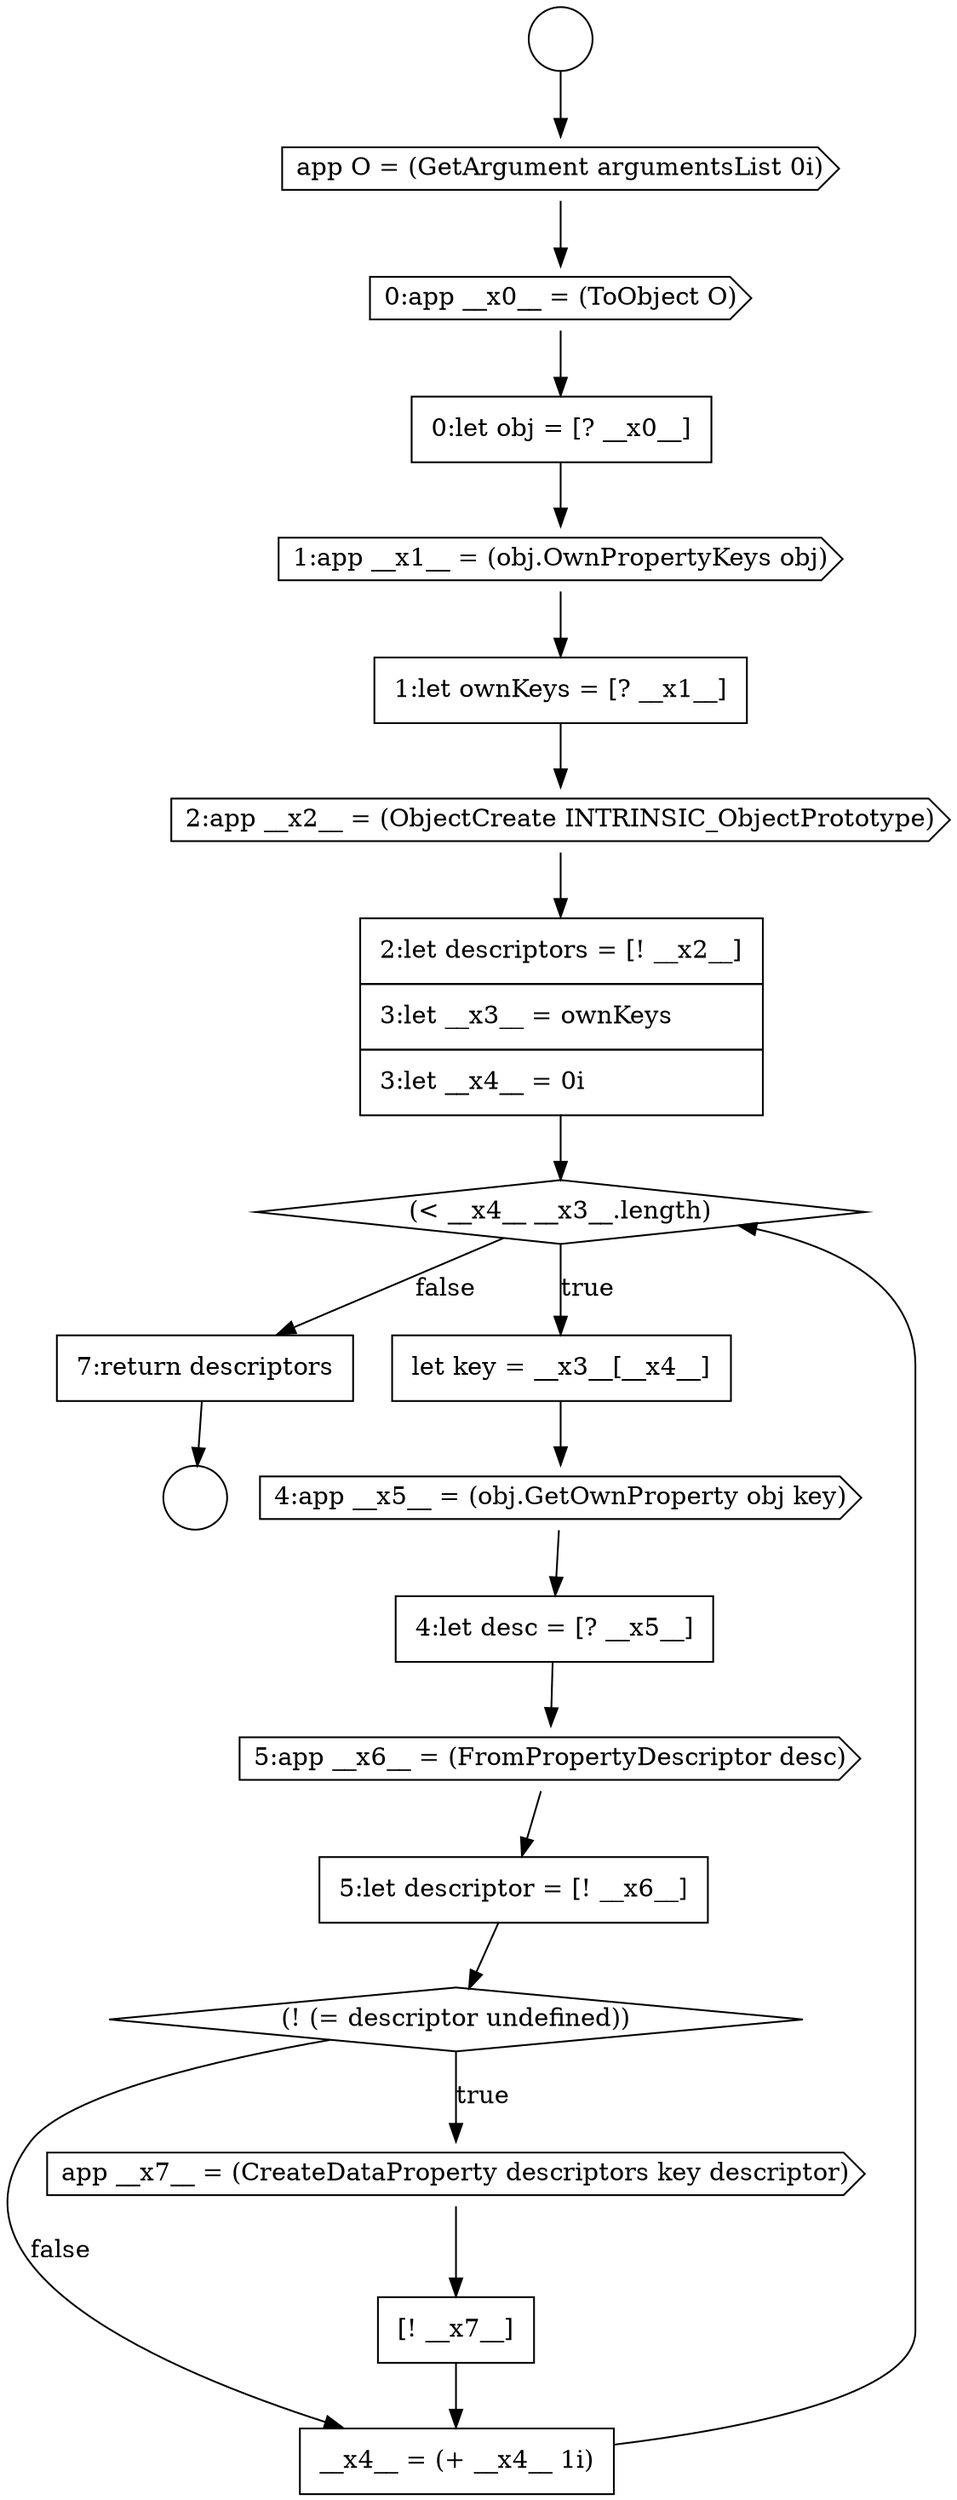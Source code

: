 digraph {
  node11313 [shape=none, margin=0, label=<<font color="black">
    <table border="0" cellborder="1" cellspacing="0" cellpadding="10">
      <tr><td align="left">7:return descriptors</td></tr>
    </table>
  </font>> color="black" fillcolor="white" style=filled]
  node11308 [shape=none, margin=0, label=<<font color="black">
    <table border="0" cellborder="1" cellspacing="0" cellpadding="10">
      <tr><td align="left">5:let descriptor = [! __x6__]</td></tr>
    </table>
  </font>> color="black" fillcolor="white" style=filled]
  node11303 [shape=diamond, label=<<font color="black">(&lt; __x4__ __x3__.length)</font>> color="black" fillcolor="white" style=filled]
  node11299 [shape=cds, label=<<font color="black">1:app __x1__ = (obj.OwnPropertyKeys obj)</font>> color="black" fillcolor="white" style=filled]
  node11312 [shape=none, margin=0, label=<<font color="black">
    <table border="0" cellborder="1" cellspacing="0" cellpadding="10">
      <tr><td align="left">__x4__ = (+ __x4__ 1i)</td></tr>
    </table>
  </font>> color="black" fillcolor="white" style=filled]
  node11307 [shape=cds, label=<<font color="black">5:app __x6__ = (FromPropertyDescriptor desc)</font>> color="black" fillcolor="white" style=filled]
  node11304 [shape=none, margin=0, label=<<font color="black">
    <table border="0" cellborder="1" cellspacing="0" cellpadding="10">
      <tr><td align="left">let key = __x3__[__x4__]</td></tr>
    </table>
  </font>> color="black" fillcolor="white" style=filled]
  node11300 [shape=none, margin=0, label=<<font color="black">
    <table border="0" cellborder="1" cellspacing="0" cellpadding="10">
      <tr><td align="left">1:let ownKeys = [? __x1__]</td></tr>
    </table>
  </font>> color="black" fillcolor="white" style=filled]
  node11296 [shape=cds, label=<<font color="black">app O = (GetArgument argumentsList 0i)</font>> color="black" fillcolor="white" style=filled]
  node11311 [shape=none, margin=0, label=<<font color="black">
    <table border="0" cellborder="1" cellspacing="0" cellpadding="10">
      <tr><td align="left">[! __x7__]</td></tr>
    </table>
  </font>> color="black" fillcolor="white" style=filled]
  node11301 [shape=cds, label=<<font color="black">2:app __x2__ = (ObjectCreate INTRINSIC_ObjectPrototype)</font>> color="black" fillcolor="white" style=filled]
  node11306 [shape=none, margin=0, label=<<font color="black">
    <table border="0" cellborder="1" cellspacing="0" cellpadding="10">
      <tr><td align="left">4:let desc = [? __x5__]</td></tr>
    </table>
  </font>> color="black" fillcolor="white" style=filled]
  node11310 [shape=cds, label=<<font color="black">app __x7__ = (CreateDataProperty descriptors key descriptor)</font>> color="black" fillcolor="white" style=filled]
  node11302 [shape=none, margin=0, label=<<font color="black">
    <table border="0" cellborder="1" cellspacing="0" cellpadding="10">
      <tr><td align="left">2:let descriptors = [! __x2__]</td></tr>
      <tr><td align="left">3:let __x3__ = ownKeys</td></tr>
      <tr><td align="left">3:let __x4__ = 0i</td></tr>
    </table>
  </font>> color="black" fillcolor="white" style=filled]
  node11305 [shape=cds, label=<<font color="black">4:app __x5__ = (obj.GetOwnProperty obj key)</font>> color="black" fillcolor="white" style=filled]
  node11294 [shape=circle label=" " color="black" fillcolor="white" style=filled]
  node11295 [shape=circle label=" " color="black" fillcolor="white" style=filled]
  node11297 [shape=cds, label=<<font color="black">0:app __x0__ = (ToObject O)</font>> color="black" fillcolor="white" style=filled]
  node11309 [shape=diamond, label=<<font color="black">(! (= descriptor undefined))</font>> color="black" fillcolor="white" style=filled]
  node11298 [shape=none, margin=0, label=<<font color="black">
    <table border="0" cellborder="1" cellspacing="0" cellpadding="10">
      <tr><td align="left">0:let obj = [? __x0__]</td></tr>
    </table>
  </font>> color="black" fillcolor="white" style=filled]
  node11305 -> node11306 [ color="black"]
  node11309 -> node11310 [label=<<font color="black">true</font>> color="black"]
  node11309 -> node11312 [label=<<font color="black">false</font>> color="black"]
  node11300 -> node11301 [ color="black"]
  node11303 -> node11304 [label=<<font color="black">true</font>> color="black"]
  node11303 -> node11313 [label=<<font color="black">false</font>> color="black"]
  node11294 -> node11296 [ color="black"]
  node11313 -> node11295 [ color="black"]
  node11306 -> node11307 [ color="black"]
  node11298 -> node11299 [ color="black"]
  node11304 -> node11305 [ color="black"]
  node11297 -> node11298 [ color="black"]
  node11307 -> node11308 [ color="black"]
  node11299 -> node11300 [ color="black"]
  node11302 -> node11303 [ color="black"]
  node11301 -> node11302 [ color="black"]
  node11310 -> node11311 [ color="black"]
  node11311 -> node11312 [ color="black"]
  node11296 -> node11297 [ color="black"]
  node11312 -> node11303 [ color="black"]
  node11308 -> node11309 [ color="black"]
}
